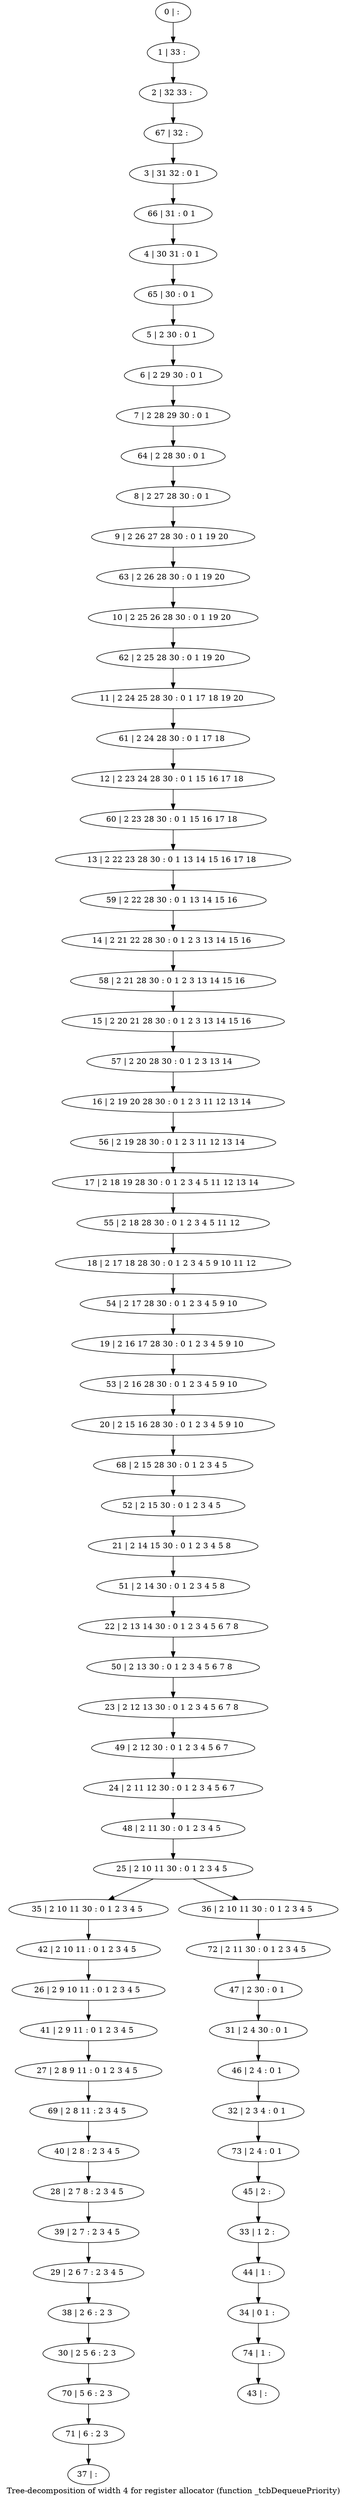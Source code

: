 digraph G {
graph [label="Tree-decomposition of width 4 for register allocator (function _tcbDequeuePriority)"]
0[label="0 | : "];
1[label="1 | 33 : "];
2[label="2 | 32 33 : "];
3[label="3 | 31 32 : 0 1 "];
4[label="4 | 30 31 : 0 1 "];
5[label="5 | 2 30 : 0 1 "];
6[label="6 | 2 29 30 : 0 1 "];
7[label="7 | 2 28 29 30 : 0 1 "];
8[label="8 | 2 27 28 30 : 0 1 "];
9[label="9 | 2 26 27 28 30 : 0 1 19 20 "];
10[label="10 | 2 25 26 28 30 : 0 1 19 20 "];
11[label="11 | 2 24 25 28 30 : 0 1 17 18 19 20 "];
12[label="12 | 2 23 24 28 30 : 0 1 15 16 17 18 "];
13[label="13 | 2 22 23 28 30 : 0 1 13 14 15 16 17 18 "];
14[label="14 | 2 21 22 28 30 : 0 1 2 3 13 14 15 16 "];
15[label="15 | 2 20 21 28 30 : 0 1 2 3 13 14 15 16 "];
16[label="16 | 2 19 20 28 30 : 0 1 2 3 11 12 13 14 "];
17[label="17 | 2 18 19 28 30 : 0 1 2 3 4 5 11 12 13 14 "];
18[label="18 | 2 17 18 28 30 : 0 1 2 3 4 5 9 10 11 12 "];
19[label="19 | 2 16 17 28 30 : 0 1 2 3 4 5 9 10 "];
20[label="20 | 2 15 16 28 30 : 0 1 2 3 4 5 9 10 "];
21[label="21 | 2 14 15 30 : 0 1 2 3 4 5 8 "];
22[label="22 | 2 13 14 30 : 0 1 2 3 4 5 6 7 8 "];
23[label="23 | 2 12 13 30 : 0 1 2 3 4 5 6 7 8 "];
24[label="24 | 2 11 12 30 : 0 1 2 3 4 5 6 7 "];
25[label="25 | 2 10 11 30 : 0 1 2 3 4 5 "];
26[label="26 | 2 9 10 11 : 0 1 2 3 4 5 "];
27[label="27 | 2 8 9 11 : 0 1 2 3 4 5 "];
28[label="28 | 2 7 8 : 2 3 4 5 "];
29[label="29 | 2 6 7 : 2 3 4 5 "];
30[label="30 | 2 5 6 : 2 3 "];
31[label="31 | 2 4 30 : 0 1 "];
32[label="32 | 2 3 4 : 0 1 "];
33[label="33 | 1 2 : "];
34[label="34 | 0 1 : "];
35[label="35 | 2 10 11 30 : 0 1 2 3 4 5 "];
36[label="36 | 2 10 11 30 : 0 1 2 3 4 5 "];
37[label="37 | : "];
38[label="38 | 2 6 : 2 3 "];
39[label="39 | 2 7 : 2 3 4 5 "];
40[label="40 | 2 8 : 2 3 4 5 "];
41[label="41 | 2 9 11 : 0 1 2 3 4 5 "];
42[label="42 | 2 10 11 : 0 1 2 3 4 5 "];
43[label="43 | : "];
44[label="44 | 1 : "];
45[label="45 | 2 : "];
46[label="46 | 2 4 : 0 1 "];
47[label="47 | 2 30 : 0 1 "];
48[label="48 | 2 11 30 : 0 1 2 3 4 5 "];
49[label="49 | 2 12 30 : 0 1 2 3 4 5 6 7 "];
50[label="50 | 2 13 30 : 0 1 2 3 4 5 6 7 8 "];
51[label="51 | 2 14 30 : 0 1 2 3 4 5 8 "];
52[label="52 | 2 15 30 : 0 1 2 3 4 5 "];
53[label="53 | 2 16 28 30 : 0 1 2 3 4 5 9 10 "];
54[label="54 | 2 17 28 30 : 0 1 2 3 4 5 9 10 "];
55[label="55 | 2 18 28 30 : 0 1 2 3 4 5 11 12 "];
56[label="56 | 2 19 28 30 : 0 1 2 3 11 12 13 14 "];
57[label="57 | 2 20 28 30 : 0 1 2 3 13 14 "];
58[label="58 | 2 21 28 30 : 0 1 2 3 13 14 15 16 "];
59[label="59 | 2 22 28 30 : 0 1 13 14 15 16 "];
60[label="60 | 2 23 28 30 : 0 1 15 16 17 18 "];
61[label="61 | 2 24 28 30 : 0 1 17 18 "];
62[label="62 | 2 25 28 30 : 0 1 19 20 "];
63[label="63 | 2 26 28 30 : 0 1 19 20 "];
64[label="64 | 2 28 30 : 0 1 "];
65[label="65 | 30 : 0 1 "];
66[label="66 | 31 : 0 1 "];
67[label="67 | 32 : "];
68[label="68 | 2 15 28 30 : 0 1 2 3 4 5 "];
69[label="69 | 2 8 11 : 2 3 4 5 "];
70[label="70 | 5 6 : 2 3 "];
71[label="71 | 6 : 2 3 "];
72[label="72 | 2 11 30 : 0 1 2 3 4 5 "];
73[label="73 | 2 4 : 0 1 "];
74[label="74 | 1 : "];
0->1 ;
1->2 ;
5->6 ;
6->7 ;
8->9 ;
25->35 ;
25->36 ;
38->30 ;
29->38 ;
39->29 ;
28->39 ;
40->28 ;
41->27 ;
26->41 ;
42->26 ;
35->42 ;
44->34 ;
33->44 ;
45->33 ;
46->32 ;
31->46 ;
47->31 ;
48->25 ;
24->48 ;
49->24 ;
23->49 ;
50->23 ;
22->50 ;
51->22 ;
21->51 ;
52->21 ;
53->20 ;
19->53 ;
54->19 ;
18->54 ;
55->18 ;
17->55 ;
56->17 ;
16->56 ;
57->16 ;
15->57 ;
58->15 ;
14->58 ;
59->14 ;
13->59 ;
60->13 ;
12->60 ;
61->12 ;
11->61 ;
62->11 ;
10->62 ;
63->10 ;
9->63 ;
64->8 ;
7->64 ;
65->5 ;
4->65 ;
66->4 ;
3->66 ;
67->3 ;
2->67 ;
68->52 ;
20->68 ;
69->40 ;
27->69 ;
30->70 ;
71->37 ;
70->71 ;
72->47 ;
36->72 ;
73->45 ;
32->73 ;
74->43 ;
34->74 ;
}
